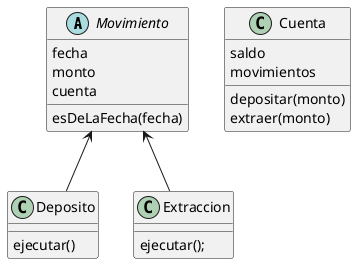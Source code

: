 @startuml Monedero

abstract class Movimiento{
    fecha
    monto
    cuenta
    esDeLaFecha(fecha)
}

class Deposito{
    ejecutar()
}

class Extraccion{
    ejecutar();
}

class Cuenta{
    saldo
    movimientos
    depositar(monto)
    extraer(monto)
}

Deposito -u-> Movimiento
Extraccion -u-> Movimiento







@enduml
